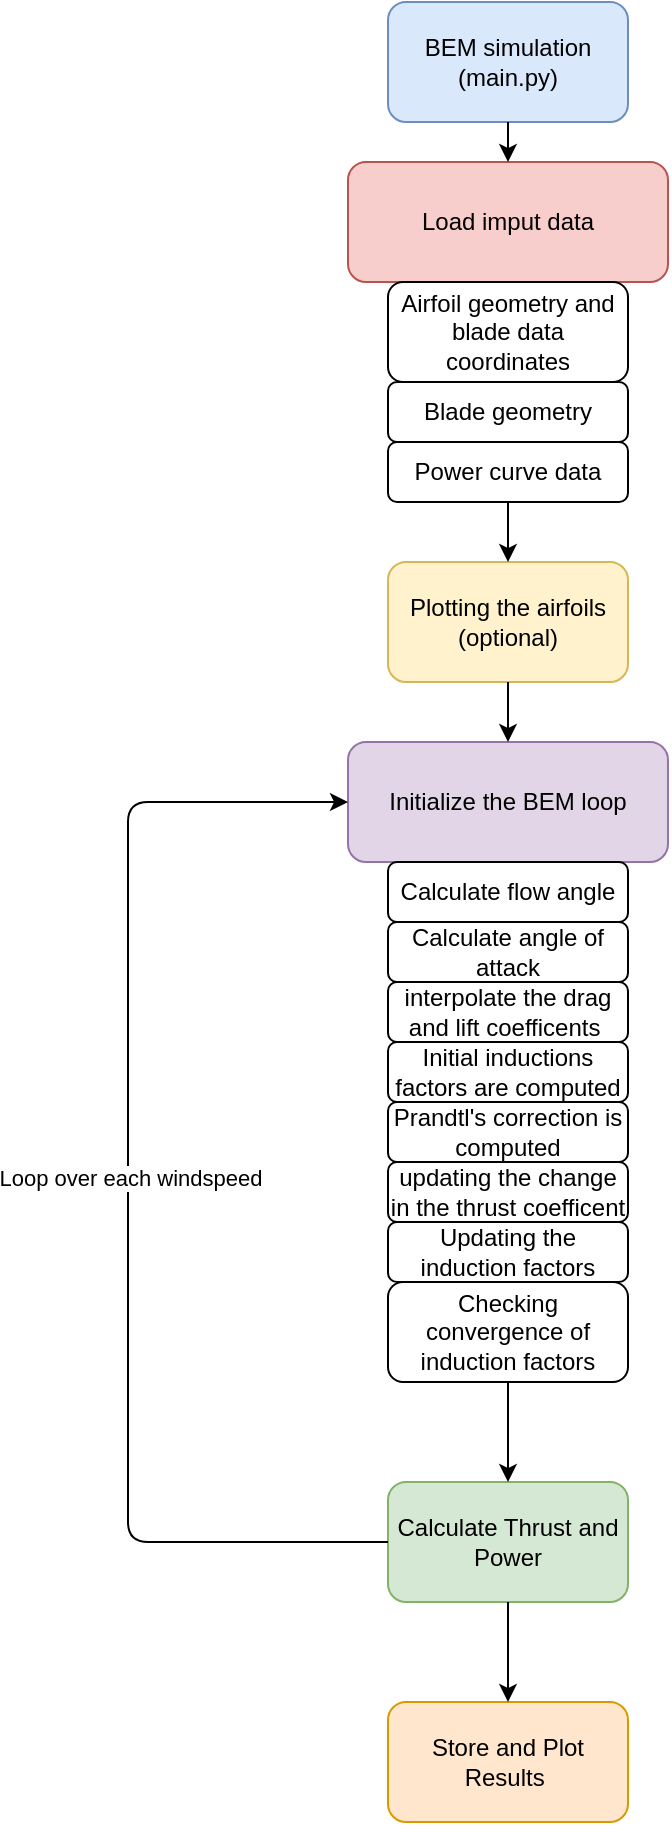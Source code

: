 <mxfile>
    <diagram id="HcsooGtjJQzSXpFkrT9_" name="Page-1">
        <mxGraphModel dx="813" dy="325" grid="1" gridSize="10" guides="1" tooltips="1" connect="1" arrows="1" fold="1" page="1" pageScale="1" pageWidth="827" pageHeight="1169" math="0" shadow="0">
            <root>
                <mxCell id="0"/>
                <mxCell id="1" parent="0"/>
                <mxCell id="4" value="BEM simulation&lt;div&gt;(main.py)&lt;/div&gt;" style="rounded=1;whiteSpace=wrap;html=1;fillColor=#dae8fc;strokeColor=#6c8ebf;" vertex="1" parent="1">
                    <mxGeometry x="300" y="50" width="120" height="60" as="geometry"/>
                </mxCell>
                <mxCell id="5" value="Load imput data" style="rounded=1;whiteSpace=wrap;html=1;fillColor=#f8cecc;strokeColor=#b85450;" vertex="1" parent="1">
                    <mxGeometry x="280" y="130" width="160" height="60" as="geometry"/>
                </mxCell>
                <mxCell id="6" value="Plotting the airfoils&lt;div&gt;(optional)&lt;/div&gt;" style="rounded=1;whiteSpace=wrap;html=1;fillColor=#fff2cc;strokeColor=#d6b656;" vertex="1" parent="1">
                    <mxGeometry x="300" y="330" width="120" height="60" as="geometry"/>
                </mxCell>
                <mxCell id="7" value="Initialize the BEM loop" style="rounded=1;whiteSpace=wrap;html=1;fillColor=#e1d5e7;strokeColor=#9673a6;" vertex="1" parent="1">
                    <mxGeometry x="280" y="420" width="160" height="60" as="geometry"/>
                </mxCell>
                <mxCell id="8" value="Calculate Thrust and Power" style="rounded=1;whiteSpace=wrap;html=1;fillColor=#d5e8d4;strokeColor=#82b366;" vertex="1" parent="1">
                    <mxGeometry x="300" y="790" width="120" height="60" as="geometry"/>
                </mxCell>
                <mxCell id="11" value="" style="endArrow=classic;html=1;entryX=0.5;entryY=0;entryDx=0;entryDy=0;exitX=0.5;exitY=1;exitDx=0;exitDy=0;" edge="1" parent="1" source="4" target="5">
                    <mxGeometry width="50" height="50" relative="1" as="geometry">
                        <mxPoint x="330" y="210" as="sourcePoint"/>
                        <mxPoint x="380" y="160" as="targetPoint"/>
                    </mxGeometry>
                </mxCell>
                <mxCell id="12" value="" style="endArrow=classic;html=1;entryX=0.5;entryY=0;entryDx=0;entryDy=0;exitX=0.5;exitY=1;exitDx=0;exitDy=0;" edge="1" parent="1" source="35" target="6">
                    <mxGeometry width="50" height="50" relative="1" as="geometry">
                        <mxPoint x="360" y="340" as="sourcePoint"/>
                        <mxPoint x="380" y="340" as="targetPoint"/>
                    </mxGeometry>
                </mxCell>
                <mxCell id="13" value="" style="endArrow=classic;html=1;exitX=0.5;exitY=1;exitDx=0;exitDy=0;entryX=0.5;entryY=0;entryDx=0;entryDy=0;" edge="1" parent="1" source="6" target="7">
                    <mxGeometry width="50" height="50" relative="1" as="geometry">
                        <mxPoint x="330" y="550" as="sourcePoint"/>
                        <mxPoint x="380" y="500" as="targetPoint"/>
                    </mxGeometry>
                </mxCell>
                <mxCell id="14" value="" style="endArrow=classic;html=1;entryX=0.5;entryY=0;entryDx=0;entryDy=0;exitX=0.5;exitY=1;exitDx=0;exitDy=0;" edge="1" parent="1" source="29" target="8">
                    <mxGeometry width="50" height="50" relative="1" as="geometry">
                        <mxPoint x="360" y="710" as="sourcePoint"/>
                        <mxPoint x="380" y="620" as="targetPoint"/>
                    </mxGeometry>
                </mxCell>
                <mxCell id="15" value="Store and Plot Results&amp;nbsp;" style="rounded=1;whiteSpace=wrap;html=1;fillColor=#ffe6cc;strokeColor=#d79b00;" vertex="1" parent="1">
                    <mxGeometry x="300" y="900" width="120" height="60" as="geometry"/>
                </mxCell>
                <mxCell id="16" value="" style="endArrow=classic;html=1;entryX=0.5;entryY=0;entryDx=0;entryDy=0;exitX=0.5;exitY=1;exitDx=0;exitDy=0;" edge="1" parent="1" source="8" target="15">
                    <mxGeometry width="50" height="50" relative="1" as="geometry">
                        <mxPoint x="330" y="730" as="sourcePoint"/>
                        <mxPoint x="380" y="680" as="targetPoint"/>
                    </mxGeometry>
                </mxCell>
                <mxCell id="17" value="" style="endArrow=classic;html=1;exitX=0;exitY=0.5;exitDx=0;exitDy=0;entryX=0;entryY=0.5;entryDx=0;entryDy=0;" edge="1" parent="1" source="8" target="7">
                    <mxGeometry width="50" height="50" relative="1" as="geometry">
                        <mxPoint x="330" y="650" as="sourcePoint"/>
                        <mxPoint x="380" y="600" as="targetPoint"/>
                        <Array as="points">
                            <mxPoint x="170" y="820"/>
                            <mxPoint x="170" y="450"/>
                        </Array>
                    </mxGeometry>
                </mxCell>
                <mxCell id="18" value="Loop over each windspeed" style="edgeLabel;html=1;align=center;verticalAlign=middle;resizable=0;points=[];" vertex="1" connectable="0" parent="17">
                    <mxGeometry x="0.022" y="-1" relative="1" as="geometry">
                        <mxPoint y="-1" as="offset"/>
                    </mxGeometry>
                </mxCell>
                <mxCell id="23" value="Calculate flow angle" style="rounded=1;whiteSpace=wrap;html=1;" vertex="1" parent="1">
                    <mxGeometry x="300" y="480" width="120" height="30" as="geometry"/>
                </mxCell>
                <mxCell id="25" value="Calculate angle of attack" style="rounded=1;whiteSpace=wrap;html=1;" vertex="1" parent="1">
                    <mxGeometry x="300" y="510" width="120" height="30" as="geometry"/>
                </mxCell>
                <mxCell id="26" value="interpolate the drag and lift coefficents&amp;nbsp;" style="rounded=1;whiteSpace=wrap;html=1;" vertex="1" parent="1">
                    <mxGeometry x="300" y="540" width="120" height="30" as="geometry"/>
                </mxCell>
                <mxCell id="27" value="Initial inductions factors are computed" style="rounded=1;whiteSpace=wrap;html=1;" vertex="1" parent="1">
                    <mxGeometry x="300" y="570" width="120" height="30" as="geometry"/>
                </mxCell>
                <mxCell id="28" value="Prandtl&#39;s correction is computed" style="rounded=1;whiteSpace=wrap;html=1;" vertex="1" parent="1">
                    <mxGeometry x="300" y="600" width="120" height="30" as="geometry"/>
                </mxCell>
                <mxCell id="29" value="Checking convergence of induction factors" style="rounded=1;whiteSpace=wrap;html=1;" vertex="1" parent="1">
                    <mxGeometry x="300" y="690" width="120" height="50" as="geometry"/>
                </mxCell>
                <mxCell id="30" value="updating the change in the thrust coefficent" style="rounded=1;whiteSpace=wrap;html=1;" vertex="1" parent="1">
                    <mxGeometry x="300" y="630" width="120" height="30" as="geometry"/>
                </mxCell>
                <mxCell id="31" value="Updating the induction factors" style="rounded=1;whiteSpace=wrap;html=1;" vertex="1" parent="1">
                    <mxGeometry x="300" y="660" width="120" height="30" as="geometry"/>
                </mxCell>
                <mxCell id="33" value="Airfoil geometry and blade data coordinates" style="rounded=1;whiteSpace=wrap;html=1;" vertex="1" parent="1">
                    <mxGeometry x="300" y="190" width="120" height="50" as="geometry"/>
                </mxCell>
                <mxCell id="34" value="Blade geometry" style="rounded=1;whiteSpace=wrap;html=1;" vertex="1" parent="1">
                    <mxGeometry x="300" y="240" width="120" height="30" as="geometry"/>
                </mxCell>
                <mxCell id="35" value="Power curve data" style="rounded=1;whiteSpace=wrap;html=1;" vertex="1" parent="1">
                    <mxGeometry x="300" y="270" width="120" height="30" as="geometry"/>
                </mxCell>
            </root>
        </mxGraphModel>
    </diagram>
</mxfile>